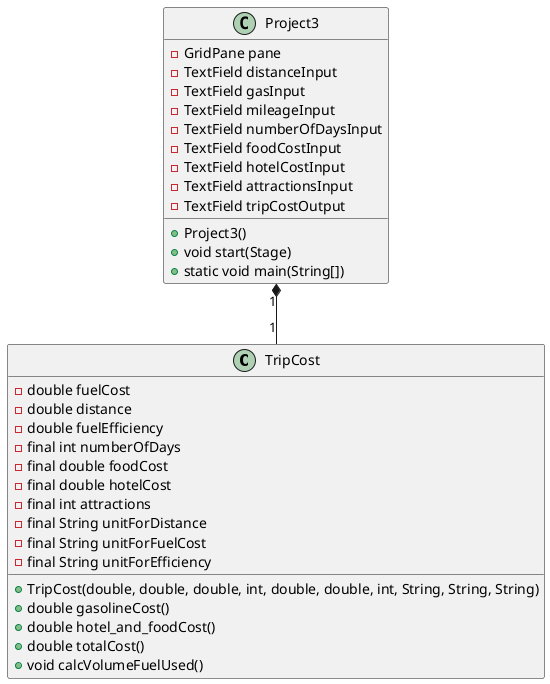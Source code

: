 @startuml
class TripCost {
    - double fuelCost
    - double distance
    - double fuelEfficiency
    - final int numberOfDays
    - final double foodCost
    - final double hotelCost
    - final int attractions
    - final String unitForDistance
    - final String unitForFuelCost
    - final String unitForEfficiency
    + TripCost(double, double, double, int, double, double, int, String, String, String)
    + double gasolineCost()
    + double hotel_and_foodCost()
    + double totalCost()
    + void calcVolumeFuelUsed()
}

class Project3 {
    - GridPane pane
    - TextField distanceInput
    - TextField gasInput
    - TextField mileageInput
    - TextField numberOfDaysInput
    - TextField foodCostInput
    - TextField hotelCostInput
    - TextField attractionsInput
    - TextField tripCostOutput
    + Project3()
    + void start(Stage)
    + static void main(String[])
}

Project3 "1" *-- "1" TripCost
@enduml